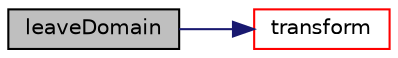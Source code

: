 digraph "leaveDomain"
{
  bgcolor="transparent";
  edge [fontname="Helvetica",fontsize="10",labelfontname="Helvetica",labelfontsize="10"];
  node [fontname="Helvetica",fontsize="10",shape=record];
  rankdir="LR";
  Node47 [label="leaveDomain",height=0.2,width=0.4,color="black", fillcolor="grey75", style="filled", fontcolor="black"];
  Node47 -> Node48 [color="midnightblue",fontsize="10",style="solid",fontname="Helvetica"];
  Node48 [label="transform",height=0.2,width=0.4,color="red",URL="$a22337.html#a972cad5e4f03f84eb3a404ea8a8dc5c7",tooltip="Apply rotation matrix to origin. "];
}
